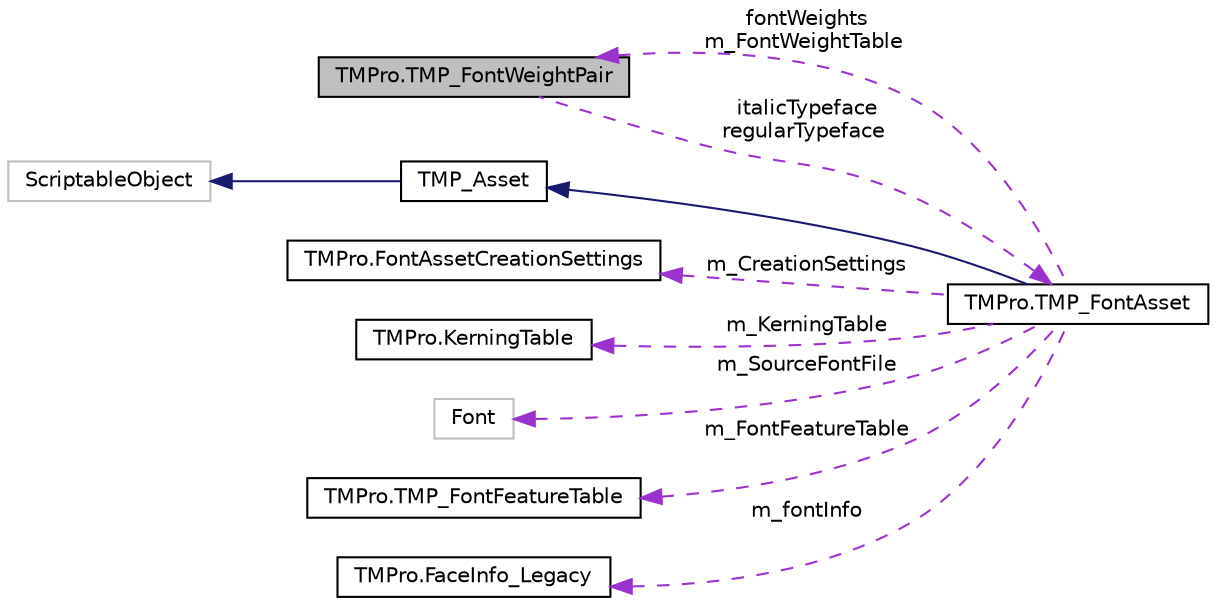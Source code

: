digraph "TMPro.TMP_FontWeightPair"
{
 // LATEX_PDF_SIZE
  edge [fontname="Helvetica",fontsize="10",labelfontname="Helvetica",labelfontsize="10"];
  node [fontname="Helvetica",fontsize="10",shape=record];
  rankdir="LR";
  Node1 [label="TMPro.TMP_FontWeightPair",height=0.2,width=0.4,color="black", fillcolor="grey75", style="filled", fontcolor="black",tooltip="Contains the font assets for the regular and italic styles associated with a given font weight."];
  Node2 -> Node1 [dir="back",color="darkorchid3",fontsize="10",style="dashed",label=" italicTypeface\nregularTypeface" ,fontname="Helvetica"];
  Node2 [label="TMPro.TMP_FontAsset",height=0.2,width=0.4,color="black", fillcolor="white", style="filled",URL="$class_t_m_pro_1_1_t_m_p___font_asset.html",tooltip=" "];
  Node3 -> Node2 [dir="back",color="midnightblue",fontsize="10",style="solid",fontname="Helvetica"];
  Node3 [label="TMP_Asset",height=0.2,width=0.4,color="black", fillcolor="white", style="filled",URL="$class_t_m_pro_1_1_t_m_p___asset.html",tooltip=" "];
  Node4 -> Node3 [dir="back",color="midnightblue",fontsize="10",style="solid",fontname="Helvetica"];
  Node4 [label="ScriptableObject",height=0.2,width=0.4,color="grey75", fillcolor="white", style="filled",tooltip=" "];
  Node5 -> Node2 [dir="back",color="darkorchid3",fontsize="10",style="dashed",label=" m_CreationSettings" ,fontname="Helvetica"];
  Node5 [label="TMPro.FontAssetCreationSettings",height=0.2,width=0.4,color="black", fillcolor="white", style="filled",URL="$struct_t_m_pro_1_1_font_asset_creation_settings.html",tooltip=" "];
  Node6 -> Node2 [dir="back",color="darkorchid3",fontsize="10",style="dashed",label=" m_KerningTable" ,fontname="Helvetica"];
  Node6 [label="TMPro.KerningTable",height=0.2,width=0.4,color="black", fillcolor="white", style="filled",URL="$class_t_m_pro_1_1_kerning_table.html",tooltip=" "];
  Node1 -> Node2 [dir="back",color="darkorchid3",fontsize="10",style="dashed",label=" fontWeights\nm_FontWeightTable" ,fontname="Helvetica"];
  Node7 -> Node2 [dir="back",color="darkorchid3",fontsize="10",style="dashed",label=" m_SourceFontFile" ,fontname="Helvetica"];
  Node7 [label="Font",height=0.2,width=0.4,color="grey75", fillcolor="white", style="filled",tooltip=" "];
  Node8 -> Node2 [dir="back",color="darkorchid3",fontsize="10",style="dashed",label=" m_FontFeatureTable" ,fontname="Helvetica"];
  Node8 [label="TMPro.TMP_FontFeatureTable",height=0.2,width=0.4,color="black", fillcolor="white", style="filled",URL="$class_t_m_pro_1_1_t_m_p___font_feature_table.html",tooltip="Table that contains the various font features available for the given font asset."];
  Node9 -> Node2 [dir="back",color="darkorchid3",fontsize="10",style="dashed",label=" m_fontInfo" ,fontname="Helvetica"];
  Node9 [label="TMPro.FaceInfo_Legacy",height=0.2,width=0.4,color="black", fillcolor="white", style="filled",URL="$class_t_m_pro_1_1_face_info___legacy.html",tooltip="Class that contains the basic information about the font."];
}
